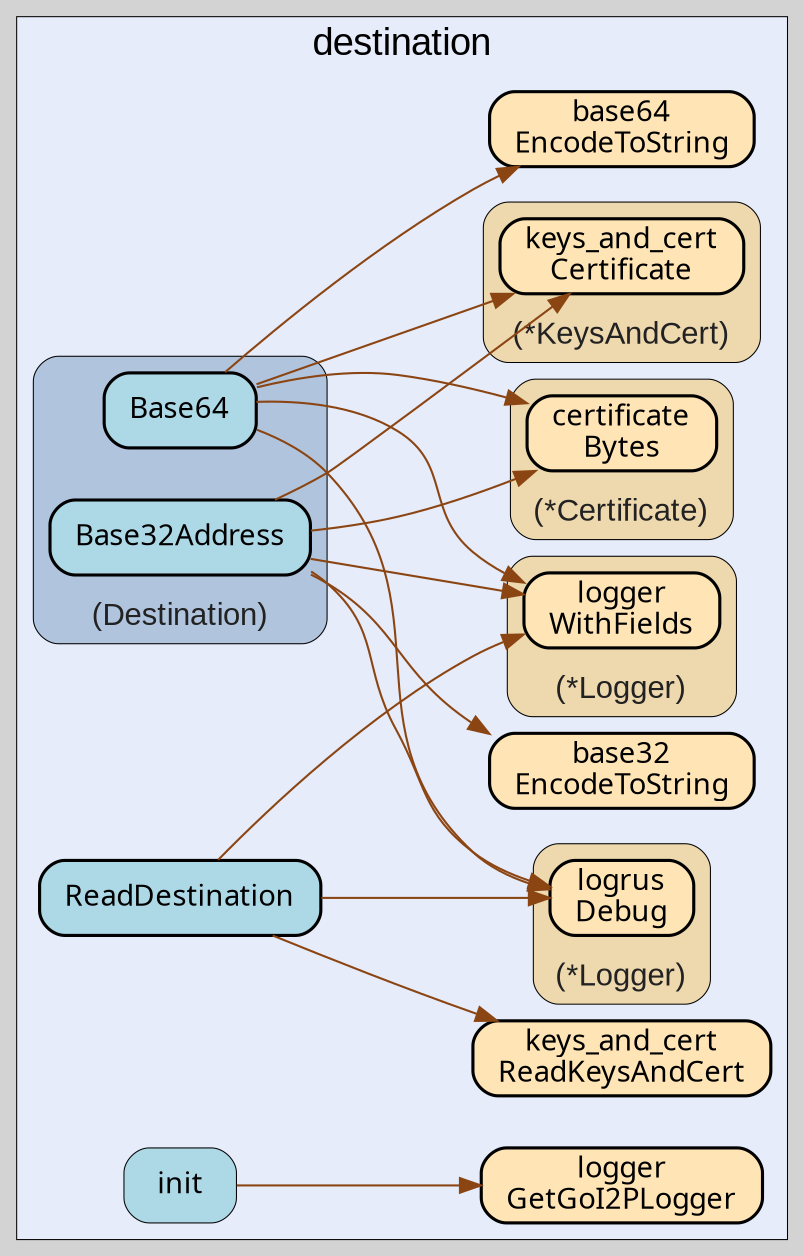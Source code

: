 digraph gocallvis {
    label="";
    labeljust="l";
    fontname="Arial";
    fontsize="14";
    rankdir="LR";
    bgcolor="lightgray";
    style="solid";
    penwidth="0.5";
    pad="0.0";
    nodesep="0.35";

    node [shape="box" style="filled,rounded" fillcolor="honeydew" fontname="Verdana" penwidth="1.0" margin="0.16,0.0"];
    edge [minlen="2"]

    subgraph "cluster_focus" {
        bgcolor="#e6ecfa";
label="destination";
labelloc="t";
labeljust="c";
fontsize="18";
        
        "github.com/go-i2p/go-i2p/lib/common/base64.EncodeToString" [ fillcolor="moccasin" label="base64\nEncodeToString" penwidth="1.5" tooltip="github.com/go-i2p/go-i2p/lib/common/base64.EncodeToString | defined in base64.go:16" ]
        "github.com/go-i2p/go-i2p/lib/common/destination.init" [ fillcolor="lightblue" label="init" penwidth="0.5" tooltip="github.com/go-i2p/go-i2p/lib/common/destination.init | defined in .:0\nat destination.go:17: calling [github.com/go-i2p/logger.GetGoI2PLogger]" ]
        "github.com/go-i2p/logger.GetGoI2PLogger" [ fillcolor="moccasin" label="logger\nGetGoI2PLogger" penwidth="1.5" tooltip="github.com/go-i2p/logger.GetGoI2PLogger | defined in log.go:120" ]
        "github.com/go-i2p/go-i2p/lib/common/base32.EncodeToString" [ penwidth="1.5" tooltip="github.com/go-i2p/go-i2p/lib/common/base32.EncodeToString | defined in base32.go:16" fillcolor="moccasin" label="base32\nEncodeToString" ]
        "github.com/go-i2p/go-i2p/lib/common/destination.ReadDestination" [ fillcolor="lightblue" label="ReadDestination" penwidth="1.5" tooltip="github.com/go-i2p/go-i2p/lib/common/destination.ReadDestination | defined in destination.go:72\nat destination.go:77: calling [github.com/go-i2p/go-i2p/lib/common/keys_and_cert.ReadKeysAndCert]\nat destination.go:73: calling [(*github.com/go-i2p/logger.Logger).WithFields]\nat destination.go:82: calling [(*github.com/go-i2p/logger.Logger).WithFields]\nat destination.go:75: calling [(*github.com/sirupsen/logrus.Logger).Debug]\nat destination.go:84: calling [(*github.com/sirupsen/logrus.Logger).Debug]" ]
        "github.com/go-i2p/go-i2p/lib/common/keys_and_cert.ReadKeysAndCert" [ fillcolor="moccasin" label="keys_and_cert\nReadKeysAndCert" penwidth="1.5" tooltip="github.com/go-i2p/go-i2p/lib/common/keys_and_cert.ReadKeysAndCert | defined in keys_and_cert.go:145" ]
        
        subgraph "cluster_*github.com/go-i2p/go-i2p/lib/common/certificate.Certificate" {
        fillcolor="wheat2";
label="(*Certificate)";
tooltip="type: *github.com/go-i2p/go-i2p/lib/common/certificate.Certificate";
penwidth="0.5";
fontsize="15";
fontcolor="#222222";
labelloc="b";
style="rounded,filled";
        
        "(*github.com/go-i2p/go-i2p/lib/common/certificate.Certificate).Bytes" [ penwidth="1.5" tooltip="(*github.com/go-i2p/go-i2p/lib/common/certificate.Certificate).Bytes | defined in certificate.go:100" fillcolor="moccasin" label="certificate\nBytes" ]
        
    }

        subgraph "cluster_*github.com/go-i2p/go-i2p/lib/common/keys_and_cert.KeysAndCert" {
        label="(*KeysAndCert)";
tooltip="type: *github.com/go-i2p/go-i2p/lib/common/keys_and_cert.KeysAndCert";
penwidth="0.5";
fontsize="15";
fontcolor="#222222";
labelloc="b";
style="rounded,filled";
fillcolor="wheat2";
        
        "(*github.com/go-i2p/go-i2p/lib/common/keys_and_cert.KeysAndCert).Certificate" [ fillcolor="moccasin" label="keys_and_cert\nCertificate" penwidth="1.5" tooltip="(*github.com/go-i2p/go-i2p/lib/common/keys_and_cert.KeysAndCert).Certificate | defined in keys_and_cert.go:139" ]
        
    }

        subgraph "cluster_*github.com/go-i2p/logger.Logger" {
        fontcolor="#222222";
labelloc="b";
style="rounded,filled";
fillcolor="wheat2";
label="(*Logger)";
tooltip="type: *github.com/go-i2p/logger.Logger";
penwidth="0.5";
fontsize="15";
        
        "(*github.com/go-i2p/logger.Logger).WithFields" [ fillcolor="moccasin" label="logger\nWithFields" penwidth="1.5" tooltip="(*github.com/go-i2p/logger.Logger).WithFields | defined in log.go:60" ]
        
    }

        subgraph "cluster_*github.com/sirupsen/logrus.Logger" {
        penwidth="0.5";
fontsize="15";
fontcolor="#222222";
labelloc="b";
style="rounded,filled";
fillcolor="wheat2";
label="(*Logger)";
tooltip="type: *github.com/sirupsen/logrus.Logger";
        
        "(*github.com/sirupsen/logrus.Logger).Debug" [ fillcolor="moccasin" label="logrus\nDebug" penwidth="1.5" tooltip="(*github.com/sirupsen/logrus.Logger).Debug | defined in logger.go:221" ]
        
    }

        subgraph "cluster_github.com/go-i2p/go-i2p/lib/common/destination.Destination" {
        penwidth="0.5";
fontsize="15";
fontcolor="#222222";
labelloc="b";
style="rounded,filled";
tooltip="type: github.com/go-i2p/go-i2p/lib/common/destination.Destination";
fillcolor="lightsteelblue";
label="(Destination)";
        
        "(github.com/go-i2p/go-i2p/lib/common/destination.Destination).Base64" [ fillcolor="lightblue" label="Base64" penwidth="1.5" tooltip="(github.com/go-i2p/go-i2p/lib/common/destination.Destination).Base64 | defined in destination.go:55\nat destination.go:56: calling [(*github.com/sirupsen/logrus.Logger).Debug]\nat destination.go:64: calling [(*github.com/sirupsen/logrus.Logger).Debug]\nat destination.go:58: calling [(*github.com/go-i2p/go-i2p/lib/common/keys_and_cert.KeysAndCert).Certificate]\nat destination.go:62: calling [(*github.com/go-i2p/logger.Logger).WithFields]\nat destination.go:59: calling [(*github.com/go-i2p/go-i2p/lib/common/certificate.Certificate).Bytes]\nat destination.go:60: calling [github.com/go-i2p/go-i2p/lib/common/base64.EncodeToString]" ]
        "(github.com/go-i2p/go-i2p/lib/common/destination.Destination).Base32Address" [ fillcolor="lightblue" label="Base32Address" penwidth="1.5" tooltip="(github.com/go-i2p/go-i2p/lib/common/destination.Destination).Base32Address | defined in destination.go:38\nat destination.go:39: calling [(*github.com/sirupsen/logrus.Logger).Debug]\nat destination.go:49: calling [(*github.com/sirupsen/logrus.Logger).Debug]\nat destination.go:47: calling [(*github.com/go-i2p/logger.Logger).WithFields]\nat destination.go:41: calling [(*github.com/go-i2p/go-i2p/lib/common/keys_and_cert.KeysAndCert).Certificate]\nat destination.go:42: calling [(*github.com/go-i2p/go-i2p/lib/common/certificate.Certificate).Bytes]\nat destination.go:44: calling [github.com/go-i2p/go-i2p/lib/common/base32.EncodeToString]" ]
        
    }

    }

    "(github.com/go-i2p/go-i2p/lib/common/destination.Destination).Base32Address" -> "(*github.com/sirupsen/logrus.Logger).Debug" [ color="saddlebrown" tooltip="at destination.go:39: calling [(*github.com/sirupsen/logrus.Logger).Debug]\nat destination.go:49: calling [(*github.com/sirupsen/logrus.Logger).Debug]" ]
    "(github.com/go-i2p/go-i2p/lib/common/destination.Destination).Base32Address" -> "(*github.com/go-i2p/logger.Logger).WithFields" [ color="saddlebrown" tooltip="at destination.go:47: calling [(*github.com/go-i2p/logger.Logger).WithFields]" ]
    "github.com/go-i2p/go-i2p/lib/common/destination.ReadDestination" -> "github.com/go-i2p/go-i2p/lib/common/keys_and_cert.ReadKeysAndCert" [ color="saddlebrown" tooltip="at destination.go:77: calling [github.com/go-i2p/go-i2p/lib/common/keys_and_cert.ReadKeysAndCert]" ]
    "(github.com/go-i2p/go-i2p/lib/common/destination.Destination).Base64" -> "(*github.com/sirupsen/logrus.Logger).Debug" [ color="saddlebrown" tooltip="at destination.go:56: calling [(*github.com/sirupsen/logrus.Logger).Debug]\nat destination.go:64: calling [(*github.com/sirupsen/logrus.Logger).Debug]" ]
    "(github.com/go-i2p/go-i2p/lib/common/destination.Destination).Base64" -> "(*github.com/go-i2p/go-i2p/lib/common/keys_and_cert.KeysAndCert).Certificate" [ color="saddlebrown" tooltip="at destination.go:58: calling [(*github.com/go-i2p/go-i2p/lib/common/keys_and_cert.KeysAndCert).Certificate]" ]
    "(github.com/go-i2p/go-i2p/lib/common/destination.Destination).Base64" -> "(*github.com/go-i2p/logger.Logger).WithFields" [ tooltip="at destination.go:62: calling [(*github.com/go-i2p/logger.Logger).WithFields]" color="saddlebrown" ]
    "(github.com/go-i2p/go-i2p/lib/common/destination.Destination).Base32Address" -> "(*github.com/go-i2p/go-i2p/lib/common/keys_and_cert.KeysAndCert).Certificate" [ color="saddlebrown" tooltip="at destination.go:41: calling [(*github.com/go-i2p/go-i2p/lib/common/keys_and_cert.KeysAndCert).Certificate]" ]
    "(github.com/go-i2p/go-i2p/lib/common/destination.Destination).Base32Address" -> "(*github.com/go-i2p/go-i2p/lib/common/certificate.Certificate).Bytes" [ tooltip="at destination.go:42: calling [(*github.com/go-i2p/go-i2p/lib/common/certificate.Certificate).Bytes]" color="saddlebrown" ]
    "(github.com/go-i2p/go-i2p/lib/common/destination.Destination).Base32Address" -> "github.com/go-i2p/go-i2p/lib/common/base32.EncodeToString" [ color="saddlebrown" tooltip="at destination.go:44: calling [github.com/go-i2p/go-i2p/lib/common/base32.EncodeToString]" ]
    "github.com/go-i2p/go-i2p/lib/common/destination.ReadDestination" -> "(*github.com/go-i2p/logger.Logger).WithFields" [ tooltip="at destination.go:73: calling [(*github.com/go-i2p/logger.Logger).WithFields]\nat destination.go:82: calling [(*github.com/go-i2p/logger.Logger).WithFields]" color="saddlebrown" ]
    "github.com/go-i2p/go-i2p/lib/common/destination.ReadDestination" -> "(*github.com/sirupsen/logrus.Logger).Debug" [ color="saddlebrown" tooltip="at destination.go:75: calling [(*github.com/sirupsen/logrus.Logger).Debug]\nat destination.go:84: calling [(*github.com/sirupsen/logrus.Logger).Debug]" ]
    "(github.com/go-i2p/go-i2p/lib/common/destination.Destination).Base64" -> "(*github.com/go-i2p/go-i2p/lib/common/certificate.Certificate).Bytes" [ color="saddlebrown" tooltip="at destination.go:59: calling [(*github.com/go-i2p/go-i2p/lib/common/certificate.Certificate).Bytes]" ]
    "(github.com/go-i2p/go-i2p/lib/common/destination.Destination).Base64" -> "github.com/go-i2p/go-i2p/lib/common/base64.EncodeToString" [ color="saddlebrown" tooltip="at destination.go:60: calling [github.com/go-i2p/go-i2p/lib/common/base64.EncodeToString]" ]
    "github.com/go-i2p/go-i2p/lib/common/destination.init" -> "github.com/go-i2p/logger.GetGoI2PLogger" [ color="saddlebrown" tooltip="at destination.go:17: calling [github.com/go-i2p/logger.GetGoI2PLogger]" ]
}
